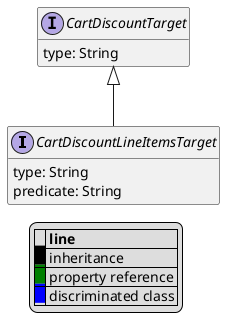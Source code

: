 @startuml

hide empty fields
hide empty methods
legend
|= |= line |
|<back:black>   </back>| inheritance |
|<back:green>   </back>| property reference |
|<back:blue>   </back>| discriminated class |
endlegend
interface CartDiscountLineItemsTarget [[CartDiscountLineItemsTarget.svg]] extends CartDiscountTarget {
    type: String
    predicate: String
}
interface CartDiscountTarget [[CartDiscountTarget.svg]]  {
    type: String
}





@enduml
